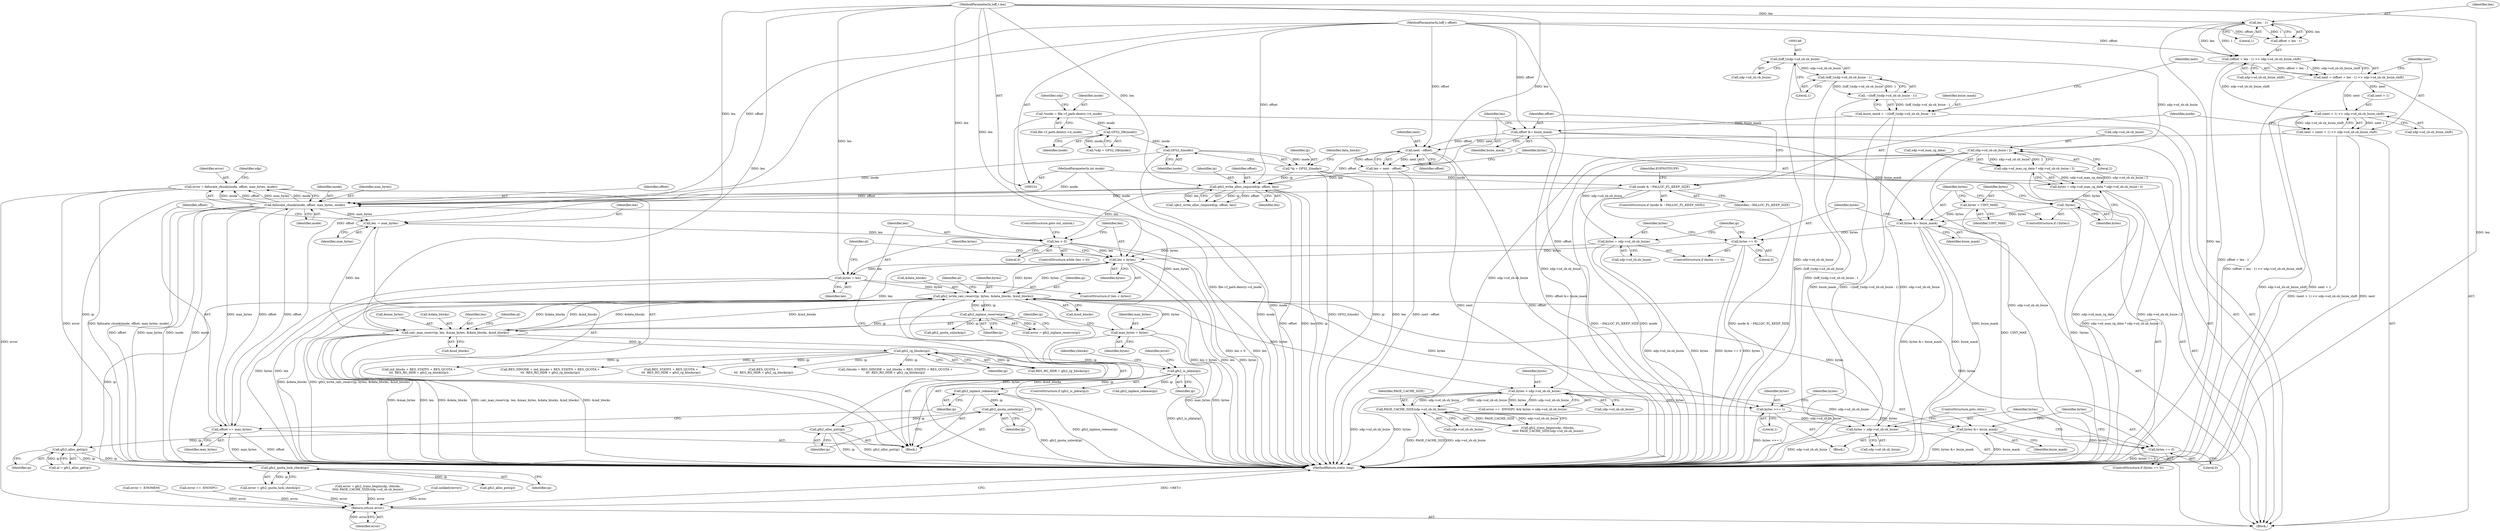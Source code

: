 digraph "0_linux_64dd153c83743af81f20924c6343652d731eeecb_2@API" {
"1000398" [label="(Call,error = fallocate_chunk(inode, offset, max_bytes, mode))"];
"1000400" [label="(Call,fallocate_chunk(inode, offset, max_bytes, mode))"];
"1000125" [label="(Call,GFS2_I(inode))"];
"1000120" [label="(Call,GFS2_SB(inode))"];
"1000108" [label="(Call,*inode = file->f_path.dentry->d_inode)"];
"1000249" [label="(Call,gfs2_write_alloc_required(ip, offset, len))"];
"1000123" [label="(Call,*ip = GFS2_I(inode))"];
"1000190" [label="(Call,next - offset)"];
"1000167" [label="(Call,next = (next + 1) << sdp->sd_sb.sb_bsize_shift)"];
"1000169" [label="(Call,(next + 1) << sdp->sd_sb.sb_bsize_shift)"];
"1000154" [label="(Call,next = (offset + len - 1) >> sdp->sd_sb.sb_bsize_shift)"];
"1000156" [label="(Call,(offset + len - 1) >> sdp->sd_sb.sb_bsize_shift)"];
"1000104" [label="(MethodParameterIn,loff_t offset)"];
"1000159" [label="(Call,len - 1)"];
"1000105" [label="(MethodParameterIn,loff_t len)"];
"1000185" [label="(Call,offset &= bsize_mask)"];
"1000141" [label="(Call,bsize_mask = ~((loff_t)sdp->sd_sb.sb_bsize - 1))"];
"1000143" [label="(Call,~((loff_t)sdp->sd_sb.sb_bsize - 1))"];
"1000144" [label="(Call,(loff_t)sdp->sd_sb.sb_bsize - 1)"];
"1000145" [label="(Call,(loff_t)sdp->sd_sb.sb_bsize)"];
"1000188" [label="(Call,len = next - offset)"];
"1000413" [label="(Call,offset += max_bytes)"];
"1000341" [label="(Call,max_bytes = bytes)"];
"1000287" [label="(Call,gfs2_write_calc_reserv(ip, bytes, &data_blocks, &ind_blocks))"];
"1000281" [label="(Call,gfs2_quota_lock_check(ip))"];
"1000268" [label="(Call,gfs2_alloc_get(ip))"];
"1000420" [label="(Call,gfs2_alloc_put(ip))"];
"1000418" [label="(Call,gfs2_quota_unlock(ip))"];
"1000416" [label="(Call,gfs2_inplace_release(ip))"];
"1000375" [label="(Call,gfs2_is_jdata(ip))"];
"1000372" [label="(Call,gfs2_rg_blocks(ip))"];
"1000344" [label="(Call,calc_max_reserv(ip, len, &max_bytes, &data_blocks, &ind_blocks))"];
"1000303" [label="(Call,gfs2_inplace_reserve(ip))"];
"1000260" [label="(Call,len < bytes)"];
"1000255" [label="(Call,len > 0)"];
"1000410" [label="(Call,len -= max_bytes)"];
"1000216" [label="(Call,bytes == 0)"];
"1000212" [label="(Call,bytes &= bsize_mask)"];
"1000209" [label="(Call,bytes = UINT_MAX)"];
"1000207" [label="(Call,!bytes)"];
"1000193" [label="(Call,bytes = sdp->sd_max_rg_data * sdp->sd_sb.sb_bsize / 2)"];
"1000195" [label="(Call,sdp->sd_max_rg_data * sdp->sd_sb.sb_bsize / 2)"];
"1000199" [label="(Call,sdp->sd_sb.sb_bsize / 2)"];
"1000219" [label="(Call,bytes = sdp->sd_sb.sb_bsize)"];
"1000332" [label="(Call,bytes = sdp->sd_sb.sb_bsize)"];
"1000314" [label="(Call,bytes > sdp->sd_sb.sb_bsize)"];
"1000388" [label="(Call,PAGE_CACHE_SIZE/sdp->sd_sb.sb_bsize)"];
"1000263" [label="(Call,bytes = len)"];
"1000329" [label="(Call,bytes == 0)"];
"1000325" [label="(Call,bytes &= bsize_mask)"];
"1000322" [label="(Call,bytes >>= 1)"];
"1000179" [label="(Call,mode & ~FALLOC_FL_KEEP_SIZE)"];
"1000103" [label="(MethodParameterIn,int mode)"];
"1000444" [label="(Return,return error;)"];
"1000254" [label="(ControlStructure,while (len > 0))"];
"1000269" [label="(Identifier,ip)"];
"1000355" [label="(Identifier,al)"];
"1000383" [label="(Call,error = gfs2_trans_begin(sdp, rblocks,\n\t\t\t\t\t PAGE_CACHE_SIZE/sdp->sd_sb.sb_bsize))"];
"1000321" [label="(Block,)"];
"1000170" [label="(Call,next + 1)"];
"1000200" [label="(Call,sdp->sd_sb.sb_bsize)"];
"1000332" [label="(Call,bytes = sdp->sd_sb.sb_bsize)"];
"1000152" [label="(Literal,1)"];
"1000314" [label="(Call,bytes > sdp->sd_sb.sb_bsize)"];
"1000322" [label="(Call,bytes >>= 1)"];
"1000118" [label="(Call,*sdp = GFS2_SB(inode))"];
"1000256" [label="(Identifier,len)"];
"1000266" [label="(Call,al = gfs2_alloc_get(ip))"];
"1000347" [label="(Call,&max_bytes)"];
"1000147" [label="(Call,sdp->sd_sb.sb_bsize)"];
"1000207" [label="(Call,!bytes)"];
"1000108" [label="(Call,*inode = file->f_path.dentry->d_inode)"];
"1000249" [label="(Call,gfs2_write_alloc_required(ip, offset, len))"];
"1000262" [label="(Identifier,bytes)"];
"1000344" [label="(Call,calc_max_reserv(ip, len, &max_bytes, &data_blocks, &ind_blocks))"];
"1000404" [label="(Identifier,mode)"];
"1000210" [label="(Identifier,bytes)"];
"1000331" [label="(Literal,0)"];
"1000178" [label="(ControlStructure,if (mode & ~FALLOC_FL_KEEP_SIZE))"];
"1000413" [label="(Call,offset += max_bytes)"];
"1000199" [label="(Call,sdp->sd_sb.sb_bsize / 2)"];
"1000129" [label="(Identifier,data_blocks)"];
"1000289" [label="(Identifier,bytes)"];
"1000212" [label="(Call,bytes &= bsize_mask)"];
"1000188" [label="(Call,len = next - offset)"];
"1000410" [label="(Call,len -= max_bytes)"];
"1000123" [label="(Call,*ip = GFS2_I(inode))"];
"1000370" [label="(Call,RES_RG_HDR + gfs2_rg_blocks(ip))"];
"1000157" [label="(Call,offset + len - 1)"];
"1000161" [label="(Literal,1)"];
"1000228" [label="(Identifier,ip)"];
"1000259" [label="(ControlStructure,if (len < bytes))"];
"1000309" [label="(Call,error == -ENOSPC && bytes > sdp->sd_sb.sb_bsize)"];
"1000422" [label="(ControlStructure,goto out_unlock;)"];
"1000333" [label="(Identifier,bytes)"];
"1000120" [label="(Call,GFS2_SB(inode))"];
"1000124" [label="(Identifier,ip)"];
"1000257" [label="(Literal,0)"];
"1000424" [label="(Call,gfs2_inplace_release(ip))"];
"1000316" [label="(Call,sdp->sd_sb.sb_bsize)"];
"1000343" [label="(Identifier,bytes)"];
"1000292" [label="(Call,&ind_blocks)"];
"1000219" [label="(Call,bytes = sdp->sd_sb.sb_bsize)"];
"1000328" [label="(ControlStructure,if (bytes == 0))"];
"1000445" [label="(Identifier,error)"];
"1000323" [label="(Identifier,bytes)"];
"1000310" [label="(Call,error == -ENOSPC)"];
"1000195" [label="(Call,sdp->sd_max_rg_data * sdp->sd_sb.sb_bsize / 2)"];
"1000403" [label="(Identifier,max_bytes)"];
"1000179" [label="(Call,mode & ~FALLOC_FL_KEEP_SIZE)"];
"1000329" [label="(Call,bytes == 0)"];
"1000180" [label="(Identifier,mode)"];
"1000144" [label="(Call,(loff_t)sdp->sd_sb.sb_bsize - 1)"];
"1000446" [label="(MethodReturn,static long)"];
"1000125" [label="(Call,GFS2_I(inode))"];
"1000303" [label="(Call,gfs2_inplace_reserve(ip))"];
"1000173" [label="(Call,sdp->sd_sb.sb_bsize_shift)"];
"1000325" [label="(Call,bytes &= bsize_mask)"];
"1000398" [label="(Call,error = fallocate_chunk(inode, offset, max_bytes, mode))"];
"1000205" [label="(Literal,2)"];
"1000419" [label="(Identifier,ip)"];
"1000287" [label="(Call,gfs2_write_calc_reserv(ip, bytes, &data_blocks, &ind_blocks))"];
"1000244" [label="(Call,unlikely(error))"];
"1000264" [label="(Identifier,bytes)"];
"1000190" [label="(Call,next - offset)"];
"1000334" [label="(Call,sdp->sd_sb.sb_bsize)"];
"1000261" [label="(Identifier,len)"];
"1000406" [label="(Identifier,sdp)"];
"1000162" [label="(Call,sdp->sd_sb.sb_bsize_shift)"];
"1000304" [label="(Identifier,ip)"];
"1000143" [label="(Call,~((loff_t)sdp->sd_sb.sb_bsize - 1))"];
"1000216" [label="(Call,bytes == 0)"];
"1000430" [label="(Call,gfs2_alloc_put(ip))"];
"1000184" [label="(Identifier,EOPNOTSUPP)"];
"1000141" [label="(Call,bsize_mask = ~((loff_t)sdp->sd_sb.sb_bsize - 1))"];
"1000250" [label="(Identifier,ip)"];
"1000376" [label="(Identifier,ip)"];
"1000268" [label="(Call,gfs2_alloc_get(ip))"];
"1000191" [label="(Identifier,next)"];
"1000106" [label="(Block,)"];
"1000301" [label="(Call,error = gfs2_inplace_reserve(ip))"];
"1000389" [label="(Identifier,PAGE_CACHE_SIZE)"];
"1000260" [label="(Call,len < bytes)"];
"1000345" [label="(Identifier,ip)"];
"1000288" [label="(Identifier,ip)"];
"1000251" [label="(Identifier,offset)"];
"1000414" [label="(Identifier,offset)"];
"1000126" [label="(Identifier,inode)"];
"1000324" [label="(Literal,1)"];
"1000375" [label="(Call,gfs2_is_jdata(ip))"];
"1000192" [label="(Identifier,offset)"];
"1000444" [label="(Return,return error;)"];
"1000213" [label="(Identifier,bytes)"];
"1000385" [label="(Call,gfs2_trans_begin(sdp, rblocks,\n\t\t\t\t\t PAGE_CACHE_SIZE/sdp->sd_sb.sb_bsize))"];
"1000418" [label="(Call,gfs2_quota_unlock(ip))"];
"1000154" [label="(Call,next = (offset + len - 1) >> sdp->sd_sb.sb_bsize_shift)"];
"1000364" [label="(Call,ind_blocks + RES_STATFS + RES_QUOTA +\n\t\t\t  RES_RG_HDR + gfs2_rg_blocks(ip))"];
"1000103" [label="(MethodParameterIn,int mode)"];
"1000186" [label="(Identifier,offset)"];
"1000109" [label="(Identifier,inode)"];
"1000208" [label="(Identifier,bytes)"];
"1000110" [label="(Call,file->f_path.dentry->d_inode)"];
"1000400" [label="(Call,fallocate_chunk(inode, offset, max_bytes, mode))"];
"1000362" [label="(Call,RES_DINODE + ind_blocks + RES_STATFS + RES_QUOTA +\n\t\t\t  RES_RG_HDR + gfs2_rg_blocks(ip))"];
"1000193" [label="(Call,bytes = sdp->sd_max_rg_data * sdp->sd_sb.sb_bsize / 2)"];
"1000366" [label="(Call,RES_STATFS + RES_QUOTA +\n\t\t\t  RES_RG_HDR + gfs2_rg_blocks(ip))"];
"1000315" [label="(Identifier,bytes)"];
"1000215" [label="(ControlStructure,if (bytes == 0))"];
"1000330" [label="(Identifier,bytes)"];
"1000411" [label="(Identifier,len)"];
"1000326" [label="(Identifier,bytes)"];
"1000267" [label="(Identifier,al)"];
"1000368" [label="(Call,RES_QUOTA +\n\t\t\t  RES_RG_HDR + gfs2_rg_blocks(ip))"];
"1000339" [label="(ControlStructure,goto retry;)"];
"1000167" [label="(Call,next = (next + 1) << sdp->sd_sb.sb_bsize_shift)"];
"1000121" [label="(Identifier,inode)"];
"1000217" [label="(Identifier,bytes)"];
"1000351" [label="(Call,&ind_blocks)"];
"1000185" [label="(Call,offset &= bsize_mask)"];
"1000412" [label="(Identifier,max_bytes)"];
"1000417" [label="(Identifier,ip)"];
"1000360" [label="(Call,rblocks = RES_DINODE + ind_blocks + RES_STATFS + RES_QUOTA +\n\t\t\t  RES_RG_HDR + gfs2_rg_blocks(ip))"];
"1000265" [label="(Identifier,len)"];
"1000155" [label="(Identifier,next)"];
"1000420" [label="(Call,gfs2_alloc_put(ip))"];
"1000341" [label="(Call,max_bytes = bytes)"];
"1000384" [label="(Identifier,error)"];
"1000220" [label="(Identifier,bytes)"];
"1000189" [label="(Identifier,len)"];
"1000399" [label="(Identifier,error)"];
"1000168" [label="(Identifier,next)"];
"1000390" [label="(Call,sdp->sd_sb.sb_bsize)"];
"1000258" [label="(Block,)"];
"1000290" [label="(Call,&data_blocks)"];
"1000349" [label="(Call,&data_blocks)"];
"1000346" [label="(Identifier,len)"];
"1000281" [label="(Call,gfs2_quota_lock_check(ip))"];
"1000401" [label="(Identifier,inode)"];
"1000373" [label="(Identifier,ip)"];
"1000169" [label="(Call,(next + 1) << sdp->sd_sb.sb_bsize_shift)"];
"1000296" [label="(Identifier,al)"];
"1000263" [label="(Call,bytes = len)"];
"1000415" [label="(Identifier,max_bytes)"];
"1000194" [label="(Identifier,bytes)"];
"1000388" [label="(Call,PAGE_CACHE_SIZE/sdp->sd_sb.sb_bsize)"];
"1000218" [label="(Literal,0)"];
"1000214" [label="(Identifier,bsize_mask)"];
"1000274" [label="(Call,error = -ENOMEM)"];
"1000327" [label="(Identifier,bsize_mask)"];
"1000206" [label="(ControlStructure,if (!bytes))"];
"1000160" [label="(Identifier,len)"];
"1000187" [label="(Identifier,bsize_mask)"];
"1000248" [label="(Call,!gfs2_write_alloc_required(ip, offset, len))"];
"1000252" [label="(Identifier,len)"];
"1000279" [label="(Call,error = gfs2_quota_lock_check(ip))"];
"1000221" [label="(Call,sdp->sd_sb.sb_bsize)"];
"1000427" [label="(Call,gfs2_quota_unlock(ip))"];
"1000209" [label="(Call,bytes = UINT_MAX)"];
"1000342" [label="(Identifier,max_bytes)"];
"1000181" [label="(Identifier,~FALLOC_FL_KEEP_SIZE)"];
"1000374" [label="(ControlStructure,if (gfs2_is_jdata(ip)))"];
"1000372" [label="(Call,gfs2_rg_blocks(ip))"];
"1000402" [label="(Identifier,offset)"];
"1000142" [label="(Identifier,bsize_mask)"];
"1000416" [label="(Call,gfs2_inplace_release(ip))"];
"1000105" [label="(MethodParameterIn,loff_t len)"];
"1000282" [label="(Identifier,ip)"];
"1000104" [label="(MethodParameterIn,loff_t offset)"];
"1000156" [label="(Call,(offset + len - 1) >> sdp->sd_sb.sb_bsize_shift)"];
"1000378" [label="(Identifier,rblocks)"];
"1000421" [label="(Identifier,ip)"];
"1000196" [label="(Call,sdp->sd_max_rg_data)"];
"1000255" [label="(Call,len > 0)"];
"1000159" [label="(Call,len - 1)"];
"1000119" [label="(Identifier,sdp)"];
"1000211" [label="(Identifier,UINT_MAX)"];
"1000145" [label="(Call,(loff_t)sdp->sd_sb.sb_bsize)"];
"1000398" -> "1000258"  [label="AST: "];
"1000398" -> "1000400"  [label="CFG: "];
"1000399" -> "1000398"  [label="AST: "];
"1000400" -> "1000398"  [label="AST: "];
"1000406" -> "1000398"  [label="CFG: "];
"1000398" -> "1000446"  [label="DDG: fallocate_chunk(inode, offset, max_bytes, mode)"];
"1000398" -> "1000446"  [label="DDG: error"];
"1000400" -> "1000398"  [label="DDG: inode"];
"1000400" -> "1000398"  [label="DDG: offset"];
"1000400" -> "1000398"  [label="DDG: max_bytes"];
"1000400" -> "1000398"  [label="DDG: mode"];
"1000398" -> "1000444"  [label="DDG: error"];
"1000400" -> "1000404"  [label="CFG: "];
"1000401" -> "1000400"  [label="AST: "];
"1000402" -> "1000400"  [label="AST: "];
"1000403" -> "1000400"  [label="AST: "];
"1000404" -> "1000400"  [label="AST: "];
"1000400" -> "1000446"  [label="DDG: inode"];
"1000400" -> "1000446"  [label="DDG: mode"];
"1000400" -> "1000446"  [label="DDG: offset"];
"1000400" -> "1000446"  [label="DDG: max_bytes"];
"1000125" -> "1000400"  [label="DDG: inode"];
"1000249" -> "1000400"  [label="DDG: offset"];
"1000413" -> "1000400"  [label="DDG: offset"];
"1000104" -> "1000400"  [label="DDG: offset"];
"1000341" -> "1000400"  [label="DDG: max_bytes"];
"1000179" -> "1000400"  [label="DDG: mode"];
"1000103" -> "1000400"  [label="DDG: mode"];
"1000400" -> "1000410"  [label="DDG: max_bytes"];
"1000400" -> "1000413"  [label="DDG: max_bytes"];
"1000400" -> "1000413"  [label="DDG: offset"];
"1000125" -> "1000123"  [label="AST: "];
"1000125" -> "1000126"  [label="CFG: "];
"1000126" -> "1000125"  [label="AST: "];
"1000123" -> "1000125"  [label="CFG: "];
"1000125" -> "1000446"  [label="DDG: inode"];
"1000125" -> "1000123"  [label="DDG: inode"];
"1000120" -> "1000125"  [label="DDG: inode"];
"1000120" -> "1000118"  [label="AST: "];
"1000120" -> "1000121"  [label="CFG: "];
"1000121" -> "1000120"  [label="AST: "];
"1000118" -> "1000120"  [label="CFG: "];
"1000120" -> "1000118"  [label="DDG: inode"];
"1000108" -> "1000120"  [label="DDG: inode"];
"1000108" -> "1000106"  [label="AST: "];
"1000108" -> "1000110"  [label="CFG: "];
"1000109" -> "1000108"  [label="AST: "];
"1000110" -> "1000108"  [label="AST: "];
"1000119" -> "1000108"  [label="CFG: "];
"1000108" -> "1000446"  [label="DDG: file->f_path.dentry->d_inode"];
"1000249" -> "1000248"  [label="AST: "];
"1000249" -> "1000252"  [label="CFG: "];
"1000250" -> "1000249"  [label="AST: "];
"1000251" -> "1000249"  [label="AST: "];
"1000252" -> "1000249"  [label="AST: "];
"1000248" -> "1000249"  [label="CFG: "];
"1000249" -> "1000446"  [label="DDG: offset"];
"1000249" -> "1000446"  [label="DDG: len"];
"1000249" -> "1000446"  [label="DDG: ip"];
"1000249" -> "1000248"  [label="DDG: ip"];
"1000249" -> "1000248"  [label="DDG: offset"];
"1000249" -> "1000248"  [label="DDG: len"];
"1000123" -> "1000249"  [label="DDG: ip"];
"1000190" -> "1000249"  [label="DDG: offset"];
"1000104" -> "1000249"  [label="DDG: offset"];
"1000188" -> "1000249"  [label="DDG: len"];
"1000105" -> "1000249"  [label="DDG: len"];
"1000249" -> "1000255"  [label="DDG: len"];
"1000249" -> "1000268"  [label="DDG: ip"];
"1000123" -> "1000106"  [label="AST: "];
"1000124" -> "1000123"  [label="AST: "];
"1000129" -> "1000123"  [label="CFG: "];
"1000123" -> "1000446"  [label="DDG: GFS2_I(inode)"];
"1000123" -> "1000446"  [label="DDG: ip"];
"1000190" -> "1000188"  [label="AST: "];
"1000190" -> "1000192"  [label="CFG: "];
"1000191" -> "1000190"  [label="AST: "];
"1000192" -> "1000190"  [label="AST: "];
"1000188" -> "1000190"  [label="CFG: "];
"1000190" -> "1000446"  [label="DDG: next"];
"1000190" -> "1000446"  [label="DDG: offset"];
"1000190" -> "1000188"  [label="DDG: next"];
"1000190" -> "1000188"  [label="DDG: offset"];
"1000167" -> "1000190"  [label="DDG: next"];
"1000185" -> "1000190"  [label="DDG: offset"];
"1000104" -> "1000190"  [label="DDG: offset"];
"1000167" -> "1000106"  [label="AST: "];
"1000167" -> "1000169"  [label="CFG: "];
"1000168" -> "1000167"  [label="AST: "];
"1000169" -> "1000167"  [label="AST: "];
"1000180" -> "1000167"  [label="CFG: "];
"1000167" -> "1000446"  [label="DDG: next"];
"1000167" -> "1000446"  [label="DDG: (next + 1) << sdp->sd_sb.sb_bsize_shift"];
"1000169" -> "1000167"  [label="DDG: next + 1"];
"1000169" -> "1000167"  [label="DDG: sdp->sd_sb.sb_bsize_shift"];
"1000169" -> "1000173"  [label="CFG: "];
"1000170" -> "1000169"  [label="AST: "];
"1000173" -> "1000169"  [label="AST: "];
"1000169" -> "1000446"  [label="DDG: sdp->sd_sb.sb_bsize_shift"];
"1000169" -> "1000446"  [label="DDG: next + 1"];
"1000154" -> "1000169"  [label="DDG: next"];
"1000156" -> "1000169"  [label="DDG: sdp->sd_sb.sb_bsize_shift"];
"1000154" -> "1000106"  [label="AST: "];
"1000154" -> "1000156"  [label="CFG: "];
"1000155" -> "1000154"  [label="AST: "];
"1000156" -> "1000154"  [label="AST: "];
"1000168" -> "1000154"  [label="CFG: "];
"1000154" -> "1000446"  [label="DDG: (offset + len - 1) >> sdp->sd_sb.sb_bsize_shift"];
"1000156" -> "1000154"  [label="DDG: offset + len - 1"];
"1000156" -> "1000154"  [label="DDG: sdp->sd_sb.sb_bsize_shift"];
"1000154" -> "1000170"  [label="DDG: next"];
"1000156" -> "1000162"  [label="CFG: "];
"1000157" -> "1000156"  [label="AST: "];
"1000162" -> "1000156"  [label="AST: "];
"1000156" -> "1000446"  [label="DDG: offset + len - 1"];
"1000104" -> "1000156"  [label="DDG: offset"];
"1000159" -> "1000156"  [label="DDG: len"];
"1000159" -> "1000156"  [label="DDG: 1"];
"1000104" -> "1000101"  [label="AST: "];
"1000104" -> "1000446"  [label="DDG: offset"];
"1000104" -> "1000157"  [label="DDG: offset"];
"1000104" -> "1000185"  [label="DDG: offset"];
"1000104" -> "1000413"  [label="DDG: offset"];
"1000159" -> "1000157"  [label="AST: "];
"1000159" -> "1000161"  [label="CFG: "];
"1000160" -> "1000159"  [label="AST: "];
"1000161" -> "1000159"  [label="AST: "];
"1000157" -> "1000159"  [label="CFG: "];
"1000159" -> "1000446"  [label="DDG: len"];
"1000159" -> "1000157"  [label="DDG: len"];
"1000159" -> "1000157"  [label="DDG: 1"];
"1000105" -> "1000159"  [label="DDG: len"];
"1000105" -> "1000101"  [label="AST: "];
"1000105" -> "1000446"  [label="DDG: len"];
"1000105" -> "1000188"  [label="DDG: len"];
"1000105" -> "1000255"  [label="DDG: len"];
"1000105" -> "1000260"  [label="DDG: len"];
"1000105" -> "1000263"  [label="DDG: len"];
"1000105" -> "1000344"  [label="DDG: len"];
"1000105" -> "1000410"  [label="DDG: len"];
"1000185" -> "1000106"  [label="AST: "];
"1000185" -> "1000187"  [label="CFG: "];
"1000186" -> "1000185"  [label="AST: "];
"1000187" -> "1000185"  [label="AST: "];
"1000189" -> "1000185"  [label="CFG: "];
"1000185" -> "1000446"  [label="DDG: offset &= bsize_mask"];
"1000141" -> "1000185"  [label="DDG: bsize_mask"];
"1000185" -> "1000212"  [label="DDG: bsize_mask"];
"1000141" -> "1000106"  [label="AST: "];
"1000141" -> "1000143"  [label="CFG: "];
"1000142" -> "1000141"  [label="AST: "];
"1000143" -> "1000141"  [label="AST: "];
"1000155" -> "1000141"  [label="CFG: "];
"1000141" -> "1000446"  [label="DDG: bsize_mask"];
"1000141" -> "1000446"  [label="DDG: ~((loff_t)sdp->sd_sb.sb_bsize - 1)"];
"1000143" -> "1000141"  [label="DDG: (loff_t)sdp->sd_sb.sb_bsize - 1"];
"1000143" -> "1000144"  [label="CFG: "];
"1000144" -> "1000143"  [label="AST: "];
"1000143" -> "1000446"  [label="DDG: (loff_t)sdp->sd_sb.sb_bsize - 1"];
"1000144" -> "1000143"  [label="DDG: (loff_t)sdp->sd_sb.sb_bsize"];
"1000144" -> "1000143"  [label="DDG: 1"];
"1000144" -> "1000152"  [label="CFG: "];
"1000145" -> "1000144"  [label="AST: "];
"1000152" -> "1000144"  [label="AST: "];
"1000144" -> "1000446"  [label="DDG: (loff_t)sdp->sd_sb.sb_bsize"];
"1000145" -> "1000144"  [label="DDG: sdp->sd_sb.sb_bsize"];
"1000145" -> "1000147"  [label="CFG: "];
"1000146" -> "1000145"  [label="AST: "];
"1000147" -> "1000145"  [label="AST: "];
"1000152" -> "1000145"  [label="CFG: "];
"1000145" -> "1000446"  [label="DDG: sdp->sd_sb.sb_bsize"];
"1000145" -> "1000199"  [label="DDG: sdp->sd_sb.sb_bsize"];
"1000188" -> "1000106"  [label="AST: "];
"1000189" -> "1000188"  [label="AST: "];
"1000194" -> "1000188"  [label="CFG: "];
"1000188" -> "1000446"  [label="DDG: next - offset"];
"1000188" -> "1000446"  [label="DDG: len"];
"1000413" -> "1000258"  [label="AST: "];
"1000413" -> "1000415"  [label="CFG: "];
"1000414" -> "1000413"  [label="AST: "];
"1000415" -> "1000413"  [label="AST: "];
"1000417" -> "1000413"  [label="CFG: "];
"1000413" -> "1000446"  [label="DDG: offset"];
"1000413" -> "1000446"  [label="DDG: max_bytes"];
"1000341" -> "1000258"  [label="AST: "];
"1000341" -> "1000343"  [label="CFG: "];
"1000342" -> "1000341"  [label="AST: "];
"1000343" -> "1000341"  [label="AST: "];
"1000345" -> "1000341"  [label="CFG: "];
"1000341" -> "1000446"  [label="DDG: bytes"];
"1000341" -> "1000446"  [label="DDG: max_bytes"];
"1000287" -> "1000341"  [label="DDG: bytes"];
"1000287" -> "1000258"  [label="AST: "];
"1000287" -> "1000292"  [label="CFG: "];
"1000288" -> "1000287"  [label="AST: "];
"1000289" -> "1000287"  [label="AST: "];
"1000290" -> "1000287"  [label="AST: "];
"1000292" -> "1000287"  [label="AST: "];
"1000296" -> "1000287"  [label="CFG: "];
"1000287" -> "1000446"  [label="DDG: &ind_blocks"];
"1000287" -> "1000446"  [label="DDG: &data_blocks"];
"1000287" -> "1000446"  [label="DDG: gfs2_write_calc_reserv(ip, bytes, &data_blocks, &ind_blocks)"];
"1000287" -> "1000446"  [label="DDG: bytes"];
"1000287" -> "1000260"  [label="DDG: bytes"];
"1000281" -> "1000287"  [label="DDG: ip"];
"1000303" -> "1000287"  [label="DDG: ip"];
"1000332" -> "1000287"  [label="DDG: bytes"];
"1000263" -> "1000287"  [label="DDG: bytes"];
"1000329" -> "1000287"  [label="DDG: bytes"];
"1000260" -> "1000287"  [label="DDG: bytes"];
"1000344" -> "1000287"  [label="DDG: &data_blocks"];
"1000344" -> "1000287"  [label="DDG: &ind_blocks"];
"1000287" -> "1000303"  [label="DDG: ip"];
"1000287" -> "1000314"  [label="DDG: bytes"];
"1000287" -> "1000322"  [label="DDG: bytes"];
"1000287" -> "1000344"  [label="DDG: &data_blocks"];
"1000287" -> "1000344"  [label="DDG: &ind_blocks"];
"1000281" -> "1000279"  [label="AST: "];
"1000281" -> "1000282"  [label="CFG: "];
"1000282" -> "1000281"  [label="AST: "];
"1000279" -> "1000281"  [label="CFG: "];
"1000281" -> "1000279"  [label="DDG: ip"];
"1000268" -> "1000281"  [label="DDG: ip"];
"1000281" -> "1000430"  [label="DDG: ip"];
"1000268" -> "1000266"  [label="AST: "];
"1000268" -> "1000269"  [label="CFG: "];
"1000269" -> "1000268"  [label="AST: "];
"1000266" -> "1000268"  [label="CFG: "];
"1000268" -> "1000446"  [label="DDG: ip"];
"1000268" -> "1000266"  [label="DDG: ip"];
"1000420" -> "1000268"  [label="DDG: ip"];
"1000420" -> "1000258"  [label="AST: "];
"1000420" -> "1000421"  [label="CFG: "];
"1000421" -> "1000420"  [label="AST: "];
"1000256" -> "1000420"  [label="CFG: "];
"1000420" -> "1000446"  [label="DDG: gfs2_alloc_put(ip)"];
"1000420" -> "1000446"  [label="DDG: ip"];
"1000418" -> "1000420"  [label="DDG: ip"];
"1000418" -> "1000258"  [label="AST: "];
"1000418" -> "1000419"  [label="CFG: "];
"1000419" -> "1000418"  [label="AST: "];
"1000421" -> "1000418"  [label="CFG: "];
"1000418" -> "1000446"  [label="DDG: gfs2_quota_unlock(ip)"];
"1000416" -> "1000418"  [label="DDG: ip"];
"1000416" -> "1000258"  [label="AST: "];
"1000416" -> "1000417"  [label="CFG: "];
"1000417" -> "1000416"  [label="AST: "];
"1000419" -> "1000416"  [label="CFG: "];
"1000416" -> "1000446"  [label="DDG: gfs2_inplace_release(ip)"];
"1000375" -> "1000416"  [label="DDG: ip"];
"1000375" -> "1000374"  [label="AST: "];
"1000375" -> "1000376"  [label="CFG: "];
"1000376" -> "1000375"  [label="AST: "];
"1000378" -> "1000375"  [label="CFG: "];
"1000384" -> "1000375"  [label="CFG: "];
"1000375" -> "1000446"  [label="DDG: gfs2_is_jdata(ip)"];
"1000372" -> "1000375"  [label="DDG: ip"];
"1000375" -> "1000424"  [label="DDG: ip"];
"1000372" -> "1000370"  [label="AST: "];
"1000372" -> "1000373"  [label="CFG: "];
"1000373" -> "1000372"  [label="AST: "];
"1000370" -> "1000372"  [label="CFG: "];
"1000372" -> "1000360"  [label="DDG: ip"];
"1000372" -> "1000362"  [label="DDG: ip"];
"1000372" -> "1000364"  [label="DDG: ip"];
"1000372" -> "1000366"  [label="DDG: ip"];
"1000372" -> "1000368"  [label="DDG: ip"];
"1000372" -> "1000370"  [label="DDG: ip"];
"1000344" -> "1000372"  [label="DDG: ip"];
"1000344" -> "1000258"  [label="AST: "];
"1000344" -> "1000351"  [label="CFG: "];
"1000345" -> "1000344"  [label="AST: "];
"1000346" -> "1000344"  [label="AST: "];
"1000347" -> "1000344"  [label="AST: "];
"1000349" -> "1000344"  [label="AST: "];
"1000351" -> "1000344"  [label="AST: "];
"1000355" -> "1000344"  [label="CFG: "];
"1000344" -> "1000446"  [label="DDG: &data_blocks"];
"1000344" -> "1000446"  [label="DDG: calc_max_reserv(ip, len, &max_bytes, &data_blocks, &ind_blocks)"];
"1000344" -> "1000446"  [label="DDG: &ind_blocks"];
"1000344" -> "1000446"  [label="DDG: &max_bytes"];
"1000344" -> "1000446"  [label="DDG: len"];
"1000303" -> "1000344"  [label="DDG: ip"];
"1000260" -> "1000344"  [label="DDG: len"];
"1000344" -> "1000410"  [label="DDG: len"];
"1000303" -> "1000301"  [label="AST: "];
"1000303" -> "1000304"  [label="CFG: "];
"1000304" -> "1000303"  [label="AST: "];
"1000301" -> "1000303"  [label="CFG: "];
"1000303" -> "1000301"  [label="DDG: ip"];
"1000303" -> "1000427"  [label="DDG: ip"];
"1000260" -> "1000259"  [label="AST: "];
"1000260" -> "1000262"  [label="CFG: "];
"1000261" -> "1000260"  [label="AST: "];
"1000262" -> "1000260"  [label="AST: "];
"1000264" -> "1000260"  [label="CFG: "];
"1000267" -> "1000260"  [label="CFG: "];
"1000260" -> "1000446"  [label="DDG: len < bytes"];
"1000260" -> "1000446"  [label="DDG: bytes"];
"1000260" -> "1000446"  [label="DDG: len"];
"1000255" -> "1000260"  [label="DDG: len"];
"1000216" -> "1000260"  [label="DDG: bytes"];
"1000219" -> "1000260"  [label="DDG: bytes"];
"1000260" -> "1000263"  [label="DDG: len"];
"1000255" -> "1000254"  [label="AST: "];
"1000255" -> "1000257"  [label="CFG: "];
"1000256" -> "1000255"  [label="AST: "];
"1000257" -> "1000255"  [label="AST: "];
"1000261" -> "1000255"  [label="CFG: "];
"1000422" -> "1000255"  [label="CFG: "];
"1000255" -> "1000446"  [label="DDG: len > 0"];
"1000255" -> "1000446"  [label="DDG: len"];
"1000410" -> "1000255"  [label="DDG: len"];
"1000410" -> "1000258"  [label="AST: "];
"1000410" -> "1000412"  [label="CFG: "];
"1000411" -> "1000410"  [label="AST: "];
"1000412" -> "1000410"  [label="AST: "];
"1000414" -> "1000410"  [label="CFG: "];
"1000216" -> "1000215"  [label="AST: "];
"1000216" -> "1000218"  [label="CFG: "];
"1000217" -> "1000216"  [label="AST: "];
"1000218" -> "1000216"  [label="AST: "];
"1000220" -> "1000216"  [label="CFG: "];
"1000228" -> "1000216"  [label="CFG: "];
"1000216" -> "1000446"  [label="DDG: bytes == 0"];
"1000216" -> "1000446"  [label="DDG: bytes"];
"1000212" -> "1000216"  [label="DDG: bytes"];
"1000212" -> "1000106"  [label="AST: "];
"1000212" -> "1000214"  [label="CFG: "];
"1000213" -> "1000212"  [label="AST: "];
"1000214" -> "1000212"  [label="AST: "];
"1000217" -> "1000212"  [label="CFG: "];
"1000212" -> "1000446"  [label="DDG: bsize_mask"];
"1000212" -> "1000446"  [label="DDG: bytes &= bsize_mask"];
"1000209" -> "1000212"  [label="DDG: bytes"];
"1000207" -> "1000212"  [label="DDG: bytes"];
"1000212" -> "1000325"  [label="DDG: bsize_mask"];
"1000209" -> "1000206"  [label="AST: "];
"1000209" -> "1000211"  [label="CFG: "];
"1000210" -> "1000209"  [label="AST: "];
"1000211" -> "1000209"  [label="AST: "];
"1000213" -> "1000209"  [label="CFG: "];
"1000209" -> "1000446"  [label="DDG: UINT_MAX"];
"1000207" -> "1000206"  [label="AST: "];
"1000207" -> "1000208"  [label="CFG: "];
"1000208" -> "1000207"  [label="AST: "];
"1000210" -> "1000207"  [label="CFG: "];
"1000213" -> "1000207"  [label="CFG: "];
"1000207" -> "1000446"  [label="DDG: !bytes"];
"1000193" -> "1000207"  [label="DDG: bytes"];
"1000193" -> "1000106"  [label="AST: "];
"1000193" -> "1000195"  [label="CFG: "];
"1000194" -> "1000193"  [label="AST: "];
"1000195" -> "1000193"  [label="AST: "];
"1000208" -> "1000193"  [label="CFG: "];
"1000193" -> "1000446"  [label="DDG: sdp->sd_max_rg_data * sdp->sd_sb.sb_bsize / 2"];
"1000195" -> "1000193"  [label="DDG: sdp->sd_max_rg_data"];
"1000195" -> "1000193"  [label="DDG: sdp->sd_sb.sb_bsize / 2"];
"1000195" -> "1000199"  [label="CFG: "];
"1000196" -> "1000195"  [label="AST: "];
"1000199" -> "1000195"  [label="AST: "];
"1000195" -> "1000446"  [label="DDG: sdp->sd_sb.sb_bsize / 2"];
"1000195" -> "1000446"  [label="DDG: sdp->sd_max_rg_data"];
"1000199" -> "1000195"  [label="DDG: sdp->sd_sb.sb_bsize"];
"1000199" -> "1000195"  [label="DDG: 2"];
"1000199" -> "1000205"  [label="CFG: "];
"1000200" -> "1000199"  [label="AST: "];
"1000205" -> "1000199"  [label="AST: "];
"1000199" -> "1000446"  [label="DDG: sdp->sd_sb.sb_bsize"];
"1000199" -> "1000219"  [label="DDG: sdp->sd_sb.sb_bsize"];
"1000199" -> "1000314"  [label="DDG: sdp->sd_sb.sb_bsize"];
"1000199" -> "1000332"  [label="DDG: sdp->sd_sb.sb_bsize"];
"1000199" -> "1000388"  [label="DDG: sdp->sd_sb.sb_bsize"];
"1000219" -> "1000215"  [label="AST: "];
"1000219" -> "1000221"  [label="CFG: "];
"1000220" -> "1000219"  [label="AST: "];
"1000221" -> "1000219"  [label="AST: "];
"1000228" -> "1000219"  [label="CFG: "];
"1000219" -> "1000446"  [label="DDG: sdp->sd_sb.sb_bsize"];
"1000219" -> "1000446"  [label="DDG: bytes"];
"1000332" -> "1000328"  [label="AST: "];
"1000332" -> "1000334"  [label="CFG: "];
"1000333" -> "1000332"  [label="AST: "];
"1000334" -> "1000332"  [label="AST: "];
"1000339" -> "1000332"  [label="CFG: "];
"1000332" -> "1000446"  [label="DDG: sdp->sd_sb.sb_bsize"];
"1000314" -> "1000332"  [label="DDG: sdp->sd_sb.sb_bsize"];
"1000388" -> "1000332"  [label="DDG: sdp->sd_sb.sb_bsize"];
"1000314" -> "1000309"  [label="AST: "];
"1000314" -> "1000316"  [label="CFG: "];
"1000315" -> "1000314"  [label="AST: "];
"1000316" -> "1000314"  [label="AST: "];
"1000309" -> "1000314"  [label="CFG: "];
"1000314" -> "1000446"  [label="DDG: bytes"];
"1000314" -> "1000446"  [label="DDG: sdp->sd_sb.sb_bsize"];
"1000314" -> "1000309"  [label="DDG: bytes"];
"1000314" -> "1000309"  [label="DDG: sdp->sd_sb.sb_bsize"];
"1000388" -> "1000314"  [label="DDG: sdp->sd_sb.sb_bsize"];
"1000314" -> "1000322"  [label="DDG: bytes"];
"1000314" -> "1000388"  [label="DDG: sdp->sd_sb.sb_bsize"];
"1000388" -> "1000385"  [label="AST: "];
"1000388" -> "1000390"  [label="CFG: "];
"1000389" -> "1000388"  [label="AST: "];
"1000390" -> "1000388"  [label="AST: "];
"1000385" -> "1000388"  [label="CFG: "];
"1000388" -> "1000446"  [label="DDG: PAGE_CACHE_SIZE"];
"1000388" -> "1000446"  [label="DDG: sdp->sd_sb.sb_bsize"];
"1000388" -> "1000385"  [label="DDG: PAGE_CACHE_SIZE"];
"1000388" -> "1000385"  [label="DDG: sdp->sd_sb.sb_bsize"];
"1000263" -> "1000259"  [label="AST: "];
"1000263" -> "1000265"  [label="CFG: "];
"1000264" -> "1000263"  [label="AST: "];
"1000265" -> "1000263"  [label="AST: "];
"1000267" -> "1000263"  [label="CFG: "];
"1000263" -> "1000446"  [label="DDG: len"];
"1000263" -> "1000446"  [label="DDG: bytes"];
"1000329" -> "1000328"  [label="AST: "];
"1000329" -> "1000331"  [label="CFG: "];
"1000330" -> "1000329"  [label="AST: "];
"1000331" -> "1000329"  [label="AST: "];
"1000333" -> "1000329"  [label="CFG: "];
"1000339" -> "1000329"  [label="CFG: "];
"1000329" -> "1000446"  [label="DDG: bytes == 0"];
"1000325" -> "1000329"  [label="DDG: bytes"];
"1000325" -> "1000321"  [label="AST: "];
"1000325" -> "1000327"  [label="CFG: "];
"1000326" -> "1000325"  [label="AST: "];
"1000327" -> "1000325"  [label="AST: "];
"1000330" -> "1000325"  [label="CFG: "];
"1000325" -> "1000446"  [label="DDG: bytes &= bsize_mask"];
"1000325" -> "1000446"  [label="DDG: bsize_mask"];
"1000322" -> "1000325"  [label="DDG: bytes"];
"1000322" -> "1000321"  [label="AST: "];
"1000322" -> "1000324"  [label="CFG: "];
"1000323" -> "1000322"  [label="AST: "];
"1000324" -> "1000322"  [label="AST: "];
"1000326" -> "1000322"  [label="CFG: "];
"1000322" -> "1000446"  [label="DDG: bytes >>= 1"];
"1000179" -> "1000178"  [label="AST: "];
"1000179" -> "1000181"  [label="CFG: "];
"1000180" -> "1000179"  [label="AST: "];
"1000181" -> "1000179"  [label="AST: "];
"1000184" -> "1000179"  [label="CFG: "];
"1000186" -> "1000179"  [label="CFG: "];
"1000179" -> "1000446"  [label="DDG: mode & ~FALLOC_FL_KEEP_SIZE"];
"1000179" -> "1000446"  [label="DDG: ~FALLOC_FL_KEEP_SIZE"];
"1000179" -> "1000446"  [label="DDG: mode"];
"1000103" -> "1000179"  [label="DDG: mode"];
"1000103" -> "1000101"  [label="AST: "];
"1000103" -> "1000446"  [label="DDG: mode"];
"1000444" -> "1000106"  [label="AST: "];
"1000444" -> "1000445"  [label="CFG: "];
"1000445" -> "1000444"  [label="AST: "];
"1000446" -> "1000444"  [label="CFG: "];
"1000444" -> "1000446"  [label="DDG: <RET>"];
"1000445" -> "1000444"  [label="DDG: error"];
"1000274" -> "1000444"  [label="DDG: error"];
"1000310" -> "1000444"  [label="DDG: error"];
"1000244" -> "1000444"  [label="DDG: error"];
"1000279" -> "1000444"  [label="DDG: error"];
"1000383" -> "1000444"  [label="DDG: error"];
}
